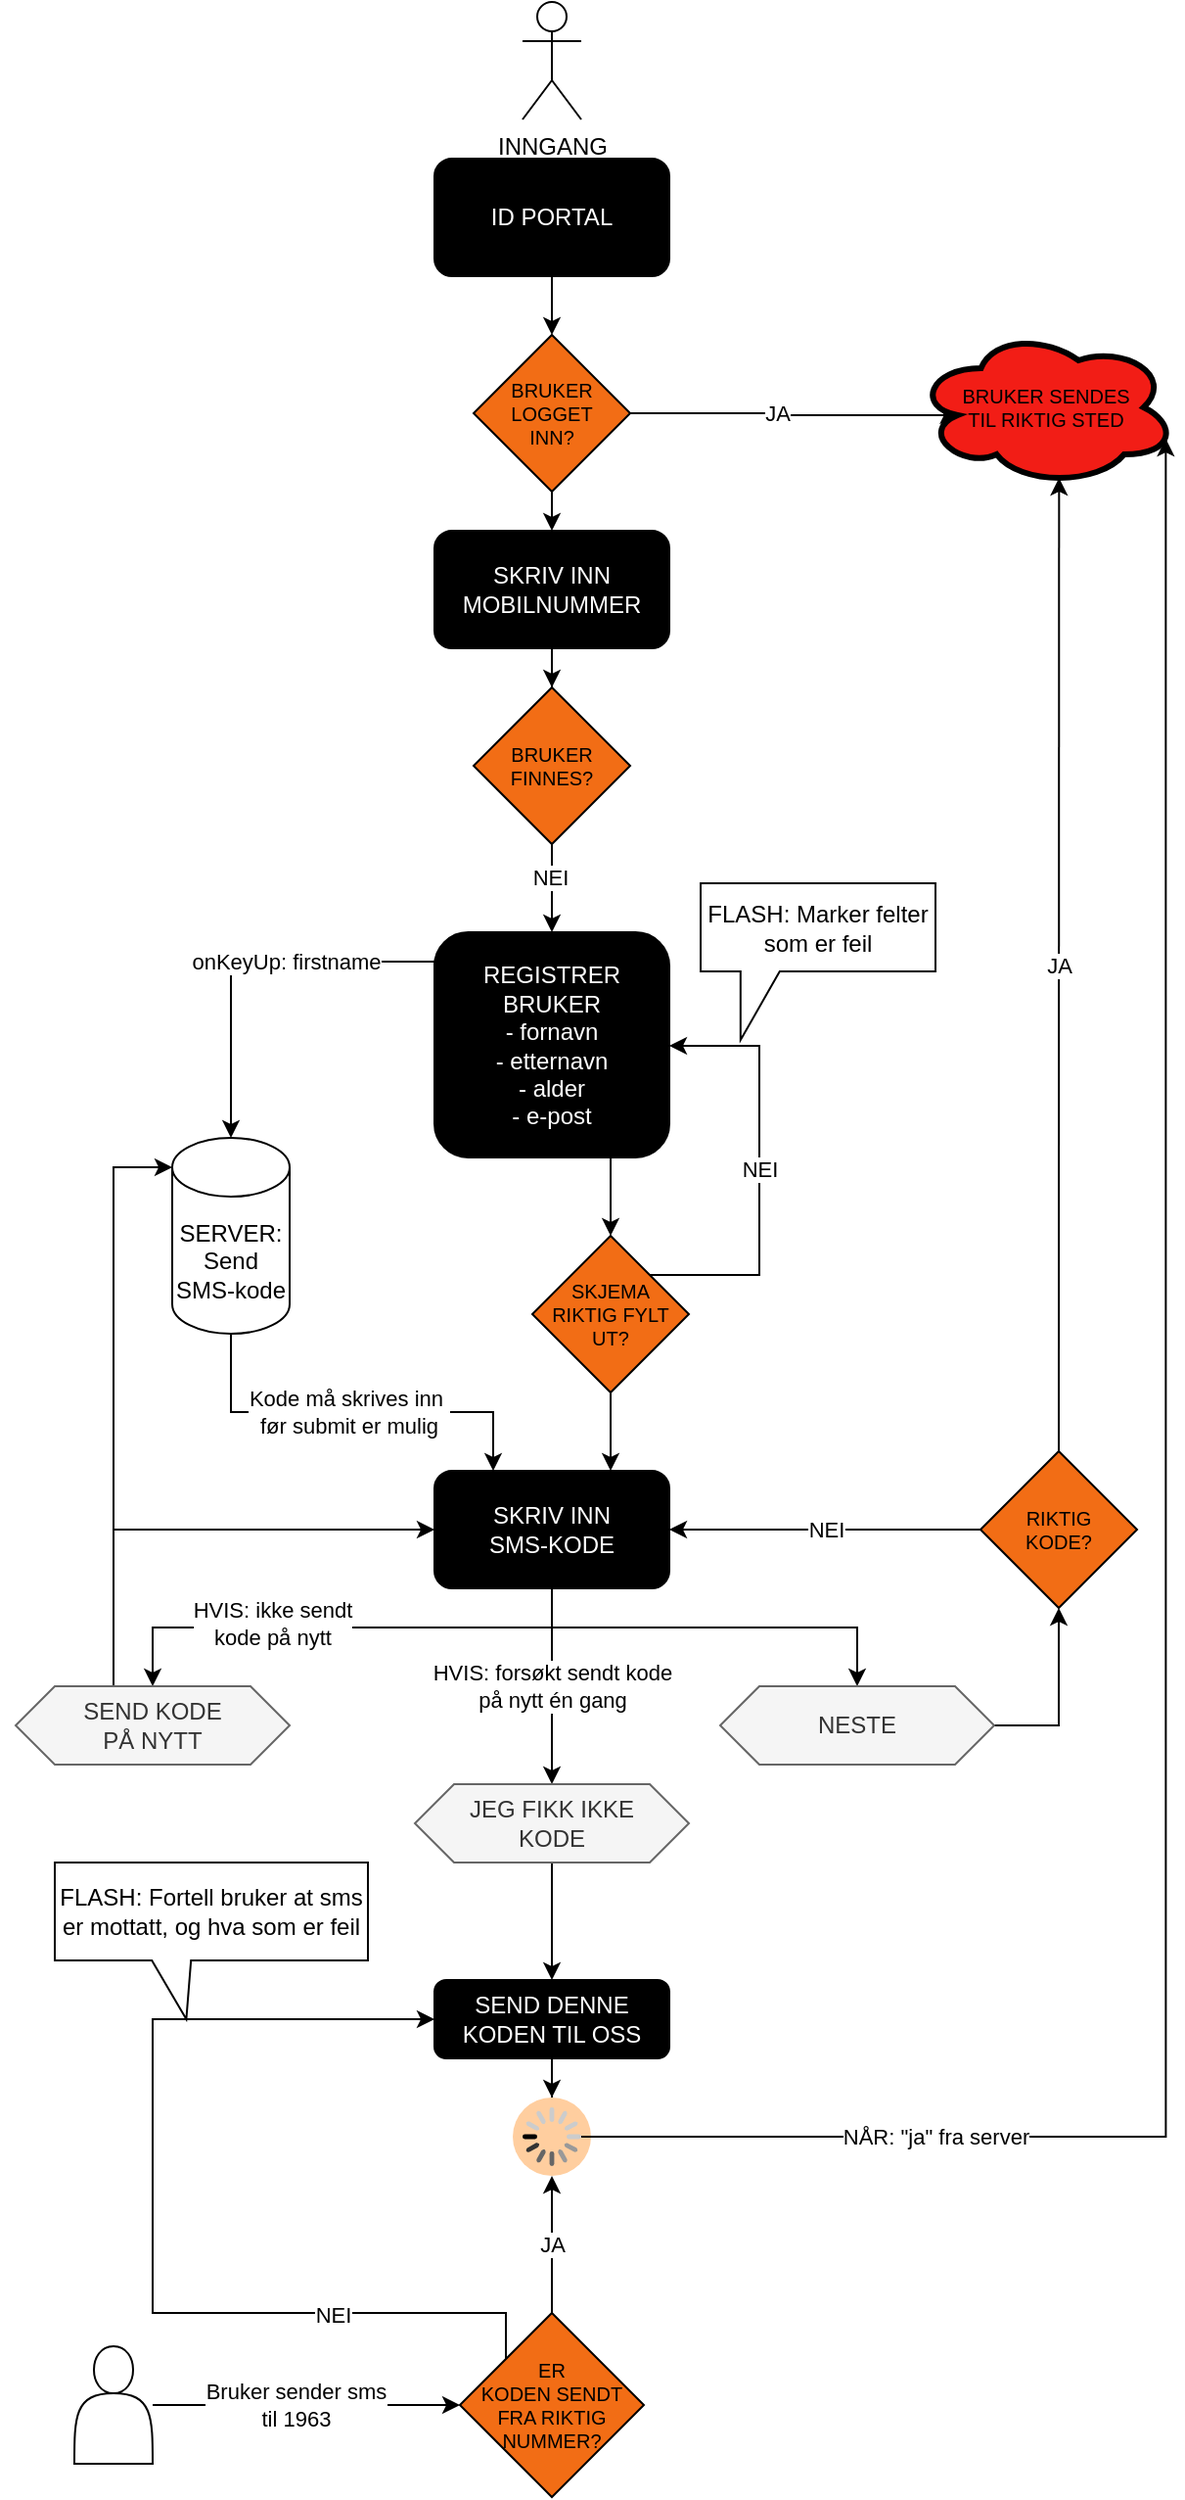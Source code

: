 <mxfile version="13.8.1" type="github"><diagram id="C5RBs43oDa-KdzZeNtuy" name="Page-1"><mxGraphModel dx="1426" dy="923" grid="1" gridSize="10" guides="1" tooltips="1" connect="1" arrows="1" fold="1" page="1" pageScale="1" pageWidth="827" pageHeight="1169" math="0" shadow="0"><root><mxCell id="WIyWlLk6GJQsqaUBKTNV-0"/><mxCell id="WIyWlLk6GJQsqaUBKTNV-1" parent="WIyWlLk6GJQsqaUBKTNV-0"/><mxCell id="LQAPjIoQzjlSNyYn9Grb-9" style="edgeStyle=orthogonalEdgeStyle;rounded=0;orthogonalLoop=1;jettySize=auto;html=1;" edge="1" parent="WIyWlLk6GJQsqaUBKTNV-1" source="LQAPjIoQzjlSNyYn9Grb-0" target="LQAPjIoQzjlSNyYn9Grb-8"><mxGeometry relative="1" as="geometry"/></mxCell><mxCell id="LQAPjIoQzjlSNyYn9Grb-0" value="ID PORTAL" style="rounded=1;whiteSpace=wrap;html=1;fillColor=#000000;fontColor=#FFFFFF;" vertex="1" parent="WIyWlLk6GJQsqaUBKTNV-1"><mxGeometry x="354" y="160" width="120" height="60" as="geometry"/></mxCell><mxCell id="LQAPjIoQzjlSNyYn9Grb-6" value="INNGANG" style="shape=umlActor;verticalLabelPosition=bottom;verticalAlign=top;html=1;outlineConnect=0;" vertex="1" parent="WIyWlLk6GJQsqaUBKTNV-1"><mxGeometry x="399" y="80" width="30" height="60" as="geometry"/></mxCell><mxCell id="LQAPjIoQzjlSNyYn9Grb-11" style="edgeStyle=orthogonalEdgeStyle;rounded=0;orthogonalLoop=1;jettySize=auto;html=1;exitX=1;exitY=0.5;exitDx=0;exitDy=0;entryX=0.16;entryY=0.55;entryDx=0;entryDy=0;entryPerimeter=0;" edge="1" parent="WIyWlLk6GJQsqaUBKTNV-1" source="LQAPjIoQzjlSNyYn9Grb-8" target="LQAPjIoQzjlSNyYn9Grb-10"><mxGeometry relative="1" as="geometry"/></mxCell><mxCell id="LQAPjIoQzjlSNyYn9Grb-12" value="JA" style="edgeLabel;html=1;align=center;verticalAlign=middle;resizable=0;points=[];" vertex="1" connectable="0" parent="LQAPjIoQzjlSNyYn9Grb-11"><mxGeometry x="-0.099" y="1" relative="1" as="geometry"><mxPoint as="offset"/></mxGeometry></mxCell><mxCell id="LQAPjIoQzjlSNyYn9Grb-14" style="edgeStyle=orthogonalEdgeStyle;rounded=0;orthogonalLoop=1;jettySize=auto;html=1;exitX=0.5;exitY=1;exitDx=0;exitDy=0;entryX=0.5;entryY=0;entryDx=0;entryDy=0;" edge="1" parent="WIyWlLk6GJQsqaUBKTNV-1" source="LQAPjIoQzjlSNyYn9Grb-8" target="LQAPjIoQzjlSNyYn9Grb-13"><mxGeometry relative="1" as="geometry"/></mxCell><mxCell id="LQAPjIoQzjlSNyYn9Grb-8" value="BRUKER LOGGET&lt;br&gt;INN?" style="rhombus;whiteSpace=wrap;html=1;fillColor=#F26D15;fontSize=10;spacing=4;" vertex="1" parent="WIyWlLk6GJQsqaUBKTNV-1"><mxGeometry x="374" y="250" width="80" height="80" as="geometry"/></mxCell><mxCell id="LQAPjIoQzjlSNyYn9Grb-10" value="&lt;font color=&quot;#000000&quot;&gt;BRUKER SENDES TIL RIKTIG STED&lt;/font&gt;" style="ellipse;shape=cloud;whiteSpace=wrap;html=1;strokeWidth=3;fontSize=10;fontColor=#F26D15;align=center;spacing=13;spacingLeft=5;spacingRight=5;fillColor=#F21D16;" vertex="1" parent="WIyWlLk6GJQsqaUBKTNV-1"><mxGeometry x="600" y="247" width="133" height="80" as="geometry"/></mxCell><mxCell id="LQAPjIoQzjlSNyYn9Grb-16" style="edgeStyle=orthogonalEdgeStyle;rounded=0;orthogonalLoop=1;jettySize=auto;html=1;entryX=0.5;entryY=0;entryDx=0;entryDy=0;" edge="1" parent="WIyWlLk6GJQsqaUBKTNV-1" source="LQAPjIoQzjlSNyYn9Grb-13" target="LQAPjIoQzjlSNyYn9Grb-15"><mxGeometry relative="1" as="geometry"/></mxCell><mxCell id="LQAPjIoQzjlSNyYn9Grb-13" value="SKRIV INN MOBILNUMMER" style="rounded=1;whiteSpace=wrap;html=1;fillColor=#000000;fontColor=#FFFFFF;" vertex="1" parent="WIyWlLk6GJQsqaUBKTNV-1"><mxGeometry x="354" y="350" width="120" height="60" as="geometry"/></mxCell><mxCell id="LQAPjIoQzjlSNyYn9Grb-18" style="edgeStyle=orthogonalEdgeStyle;rounded=0;orthogonalLoop=1;jettySize=auto;html=1;entryX=0.5;entryY=0;entryDx=0;entryDy=0;" edge="1" parent="WIyWlLk6GJQsqaUBKTNV-1" source="LQAPjIoQzjlSNyYn9Grb-15" target="LQAPjIoQzjlSNyYn9Grb-17"><mxGeometry relative="1" as="geometry"/></mxCell><mxCell id="LQAPjIoQzjlSNyYn9Grb-19" value="NEI" style="edgeLabel;html=1;align=center;verticalAlign=middle;resizable=0;points=[];" vertex="1" connectable="0" parent="LQAPjIoQzjlSNyYn9Grb-18"><mxGeometry x="-0.247" y="-1" relative="1" as="geometry"><mxPoint as="offset"/></mxGeometry></mxCell><mxCell id="LQAPjIoQzjlSNyYn9Grb-15" value="BRUKER FINNES?" style="rhombus;whiteSpace=wrap;html=1;fillColor=#F26D15;fontSize=10;spacing=4;" vertex="1" parent="WIyWlLk6GJQsqaUBKTNV-1"><mxGeometry x="374" y="430" width="80" height="80" as="geometry"/></mxCell><mxCell id="LQAPjIoQzjlSNyYn9Grb-21" style="edgeStyle=orthogonalEdgeStyle;rounded=0;orthogonalLoop=1;jettySize=auto;html=1;exitX=0.75;exitY=1;exitDx=0;exitDy=0;" edge="1" parent="WIyWlLk6GJQsqaUBKTNV-1" source="LQAPjIoQzjlSNyYn9Grb-17" target="LQAPjIoQzjlSNyYn9Grb-20"><mxGeometry relative="1" as="geometry"/></mxCell><mxCell id="LQAPjIoQzjlSNyYn9Grb-26" value="onKeyUp: firstname" style="edgeStyle=orthogonalEdgeStyle;rounded=0;orthogonalLoop=1;jettySize=auto;html=1;exitX=0;exitY=0.5;exitDx=0;exitDy=0;" edge="1" parent="WIyWlLk6GJQsqaUBKTNV-1" source="LQAPjIoQzjlSNyYn9Grb-17" target="LQAPjIoQzjlSNyYn9Grb-25"><mxGeometry relative="1" as="geometry"><Array as="points"><mxPoint x="354" y="570"/><mxPoint x="250" y="570"/></Array></mxGeometry></mxCell><mxCell id="LQAPjIoQzjlSNyYn9Grb-17" value="REGISTRER BRUKER&lt;br&gt;- fornavn&lt;br&gt;- etternavn&lt;br&gt;- alder&lt;br&gt;- e-post" style="rounded=1;whiteSpace=wrap;html=1;fillColor=#000000;fontColor=#FFFFFF;" vertex="1" parent="WIyWlLk6GJQsqaUBKTNV-1"><mxGeometry x="354" y="555" width="120" height="115" as="geometry"/></mxCell><mxCell id="LQAPjIoQzjlSNyYn9Grb-22" value="NEI" style="edgeStyle=orthogonalEdgeStyle;rounded=0;orthogonalLoop=1;jettySize=auto;html=1;entryX=1;entryY=0.5;entryDx=0;entryDy=0;exitX=1;exitY=0;exitDx=0;exitDy=0;" edge="1" parent="WIyWlLk6GJQsqaUBKTNV-1" source="LQAPjIoQzjlSNyYn9Grb-20" target="LQAPjIoQzjlSNyYn9Grb-17"><mxGeometry relative="1" as="geometry"><Array as="points"><mxPoint x="520" y="730"/><mxPoint x="520" y="613"/><mxPoint x="474" y="613"/></Array></mxGeometry></mxCell><mxCell id="LQAPjIoQzjlSNyYn9Grb-33" style="edgeStyle=orthogonalEdgeStyle;rounded=0;orthogonalLoop=1;jettySize=auto;html=1;entryX=0.75;entryY=0;entryDx=0;entryDy=0;" edge="1" parent="WIyWlLk6GJQsqaUBKTNV-1" source="LQAPjIoQzjlSNyYn9Grb-20" target="LQAPjIoQzjlSNyYn9Grb-32"><mxGeometry relative="1" as="geometry"/></mxCell><mxCell id="LQAPjIoQzjlSNyYn9Grb-20" value="SKJEMA&lt;br&gt;RIKTIG FYLT&lt;br&gt;UT?&lt;br&gt;" style="rhombus;whiteSpace=wrap;html=1;fillColor=#F26D15;fontSize=10;spacing=4;" vertex="1" parent="WIyWlLk6GJQsqaUBKTNV-1"><mxGeometry x="404" y="710" width="80" height="80" as="geometry"/></mxCell><mxCell id="LQAPjIoQzjlSNyYn9Grb-23" value="FLASH: Marker felter som er feil" style="shape=callout;whiteSpace=wrap;html=1;perimeter=calloutPerimeter;position2=0.17;size=35;position=0.17;" vertex="1" parent="WIyWlLk6GJQsqaUBKTNV-1"><mxGeometry x="490" y="530" width="120" height="80" as="geometry"/></mxCell><mxCell id="LQAPjIoQzjlSNyYn9Grb-28" style="edgeStyle=orthogonalEdgeStyle;rounded=0;orthogonalLoop=1;jettySize=auto;html=1;exitX=0.5;exitY=1;exitDx=0;exitDy=0;exitPerimeter=0;entryX=0.25;entryY=0;entryDx=0;entryDy=0;" edge="1" parent="WIyWlLk6GJQsqaUBKTNV-1" source="LQAPjIoQzjlSNyYn9Grb-25" target="LQAPjIoQzjlSNyYn9Grb-32"><mxGeometry relative="1" as="geometry"><mxPoint x="190" y="810" as="targetPoint"/><Array as="points"><mxPoint x="250" y="800"/><mxPoint x="384" y="800"/></Array></mxGeometry></mxCell><mxCell id="LQAPjIoQzjlSNyYn9Grb-29" value="Kode må skrives inn&amp;nbsp;&lt;br&gt;før submit er mulig" style="edgeLabel;html=1;align=center;verticalAlign=middle;resizable=0;points=[];" vertex="1" connectable="0" parent="LQAPjIoQzjlSNyYn9Grb-28"><mxGeometry x="0.021" y="-1" relative="1" as="geometry"><mxPoint x="-4.17" y="-1" as="offset"/></mxGeometry></mxCell><mxCell id="LQAPjIoQzjlSNyYn9Grb-25" value="SERVER:&lt;br&gt;Send SMS-kode" style="shape=cylinder3;whiteSpace=wrap;html=1;boundedLbl=1;backgroundOutline=1;size=15;" vertex="1" parent="WIyWlLk6GJQsqaUBKTNV-1"><mxGeometry x="220" y="660" width="60" height="100" as="geometry"/></mxCell><mxCell id="LQAPjIoQzjlSNyYn9Grb-37" style="edgeStyle=orthogonalEdgeStyle;rounded=0;orthogonalLoop=1;jettySize=auto;html=1;entryX=0.5;entryY=0;entryDx=0;entryDy=0;" edge="1" parent="WIyWlLk6GJQsqaUBKTNV-1" source="LQAPjIoQzjlSNyYn9Grb-32" target="LQAPjIoQzjlSNyYn9Grb-36"><mxGeometry relative="1" as="geometry"><Array as="points"><mxPoint x="414" y="910"/><mxPoint x="570" y="910"/></Array></mxGeometry></mxCell><mxCell id="LQAPjIoQzjlSNyYn9Grb-40" style="edgeStyle=orthogonalEdgeStyle;rounded=0;orthogonalLoop=1;jettySize=auto;html=1;entryX=0.5;entryY=0;entryDx=0;entryDy=0;" edge="1" parent="WIyWlLk6GJQsqaUBKTNV-1" source="LQAPjIoQzjlSNyYn9Grb-32" target="LQAPjIoQzjlSNyYn9Grb-35"><mxGeometry relative="1" as="geometry"><Array as="points"><mxPoint x="414" y="910"/><mxPoint x="210" y="910"/></Array></mxGeometry></mxCell><mxCell id="LQAPjIoQzjlSNyYn9Grb-46" value="HVIS: ikke sendt&lt;br&gt;kode på nytt" style="edgeLabel;html=1;align=center;verticalAlign=middle;resizable=0;points=[];" vertex="1" connectable="0" parent="LQAPjIoQzjlSNyYn9Grb-40"><mxGeometry x="0.155" y="-2" relative="1" as="geometry"><mxPoint x="-16.5" as="offset"/></mxGeometry></mxCell><mxCell id="LQAPjIoQzjlSNyYn9Grb-45" value="HVIS: forsøkt sendt kode&lt;br&gt;på nytt én gang" style="edgeStyle=orthogonalEdgeStyle;rounded=0;orthogonalLoop=1;jettySize=auto;html=1;entryX=0.5;entryY=0;entryDx=0;entryDy=0;" edge="1" parent="WIyWlLk6GJQsqaUBKTNV-1" source="LQAPjIoQzjlSNyYn9Grb-32" target="LQAPjIoQzjlSNyYn9Grb-44"><mxGeometry relative="1" as="geometry"><mxPoint as="offset"/></mxGeometry></mxCell><mxCell id="LQAPjIoQzjlSNyYn9Grb-32" value="SKRIV INN&lt;br&gt;SMS-KODE" style="rounded=1;whiteSpace=wrap;html=1;fillColor=#000000;fontColor=#FFFFFF;" vertex="1" parent="WIyWlLk6GJQsqaUBKTNV-1"><mxGeometry x="354" y="830" width="120" height="60" as="geometry"/></mxCell><mxCell id="LQAPjIoQzjlSNyYn9Grb-39" value="JA" style="edgeStyle=orthogonalEdgeStyle;rounded=0;orthogonalLoop=1;jettySize=auto;html=1;exitX=0.5;exitY=0;exitDx=0;exitDy=0;entryX=0.55;entryY=0.95;entryDx=0;entryDy=0;entryPerimeter=0;" edge="1" parent="WIyWlLk6GJQsqaUBKTNV-1" source="LQAPjIoQzjlSNyYn9Grb-34" target="LQAPjIoQzjlSNyYn9Grb-10"><mxGeometry relative="1" as="geometry"><Array as="points"><mxPoint x="673" y="820"/></Array></mxGeometry></mxCell><mxCell id="LQAPjIoQzjlSNyYn9Grb-47" value="NEI" style="edgeStyle=orthogonalEdgeStyle;rounded=0;orthogonalLoop=1;jettySize=auto;html=1;" edge="1" parent="WIyWlLk6GJQsqaUBKTNV-1" source="LQAPjIoQzjlSNyYn9Grb-34" target="LQAPjIoQzjlSNyYn9Grb-32"><mxGeometry relative="1" as="geometry"/></mxCell><mxCell id="LQAPjIoQzjlSNyYn9Grb-34" value="RIKTIG&lt;br&gt;KODE?" style="rhombus;whiteSpace=wrap;html=1;fillColor=#F26D15;fontSize=10;spacing=4;" vertex="1" parent="WIyWlLk6GJQsqaUBKTNV-1"><mxGeometry x="633" y="820" width="80" height="80" as="geometry"/></mxCell><mxCell id="LQAPjIoQzjlSNyYn9Grb-41" style="edgeStyle=orthogonalEdgeStyle;rounded=0;orthogonalLoop=1;jettySize=auto;html=1;entryX=0;entryY=0.5;entryDx=0;entryDy=0;" edge="1" parent="WIyWlLk6GJQsqaUBKTNV-1" source="LQAPjIoQzjlSNyYn9Grb-35" target="LQAPjIoQzjlSNyYn9Grb-32"><mxGeometry relative="1" as="geometry"><Array as="points"><mxPoint x="190" y="860"/></Array></mxGeometry></mxCell><mxCell id="LQAPjIoQzjlSNyYn9Grb-42" style="edgeStyle=orthogonalEdgeStyle;rounded=0;orthogonalLoop=1;jettySize=auto;html=1;exitX=0;exitY=0.5;exitDx=0;exitDy=0;entryX=0;entryY=0;entryDx=0;entryDy=15;entryPerimeter=0;" edge="1" parent="WIyWlLk6GJQsqaUBKTNV-1" source="LQAPjIoQzjlSNyYn9Grb-35" target="LQAPjIoQzjlSNyYn9Grb-25"><mxGeometry relative="1" as="geometry"><Array as="points"><mxPoint x="190" y="675"/></Array></mxGeometry></mxCell><mxCell id="LQAPjIoQzjlSNyYn9Grb-35" value="SEND KODE&lt;br&gt;PÅ NYTT" style="shape=hexagon;perimeter=hexagonPerimeter2;whiteSpace=wrap;html=1;fixedSize=1;fillColor=#f5f5f5;strokeColor=#666666;fontColor=#333333;" vertex="1" parent="WIyWlLk6GJQsqaUBKTNV-1"><mxGeometry x="140" y="940" width="140" height="40" as="geometry"/></mxCell><mxCell id="LQAPjIoQzjlSNyYn9Grb-38" style="edgeStyle=orthogonalEdgeStyle;rounded=0;orthogonalLoop=1;jettySize=auto;html=1;exitX=1;exitY=0.5;exitDx=0;exitDy=0;" edge="1" parent="WIyWlLk6GJQsqaUBKTNV-1" source="LQAPjIoQzjlSNyYn9Grb-36" target="LQAPjIoQzjlSNyYn9Grb-34"><mxGeometry relative="1" as="geometry"/></mxCell><mxCell id="LQAPjIoQzjlSNyYn9Grb-36" value="NESTE" style="shape=hexagon;perimeter=hexagonPerimeter2;whiteSpace=wrap;html=1;fixedSize=1;fillColor=#f5f5f5;strokeColor=#666666;fontColor=#333333;" vertex="1" parent="WIyWlLk6GJQsqaUBKTNV-1"><mxGeometry x="500" y="940" width="140" height="40" as="geometry"/></mxCell><mxCell id="LQAPjIoQzjlSNyYn9Grb-49" style="edgeStyle=orthogonalEdgeStyle;rounded=0;orthogonalLoop=1;jettySize=auto;html=1;" edge="1" parent="WIyWlLk6GJQsqaUBKTNV-1" source="LQAPjIoQzjlSNyYn9Grb-44" target="LQAPjIoQzjlSNyYn9Grb-48"><mxGeometry relative="1" as="geometry"/></mxCell><mxCell id="LQAPjIoQzjlSNyYn9Grb-44" value="JEG FIKK IKKE&lt;br&gt;KODE" style="shape=hexagon;perimeter=hexagonPerimeter2;whiteSpace=wrap;html=1;fixedSize=1;fillColor=#f5f5f5;strokeColor=#666666;fontColor=#333333;" vertex="1" parent="WIyWlLk6GJQsqaUBKTNV-1"><mxGeometry x="344" y="990" width="140" height="40" as="geometry"/></mxCell><mxCell id="LQAPjIoQzjlSNyYn9Grb-65" style="edgeStyle=orthogonalEdgeStyle;rounded=0;orthogonalLoop=1;jettySize=auto;html=1;" edge="1" parent="WIyWlLk6GJQsqaUBKTNV-1" source="LQAPjIoQzjlSNyYn9Grb-48" target="LQAPjIoQzjlSNyYn9Grb-60"><mxGeometry relative="1" as="geometry"/></mxCell><mxCell id="LQAPjIoQzjlSNyYn9Grb-48" value="SEND DENNE KODEN TIL OSS" style="rounded=1;whiteSpace=wrap;html=1;fillColor=#000000;fontColor=#FFFFFF;" vertex="1" parent="WIyWlLk6GJQsqaUBKTNV-1"><mxGeometry x="354" y="1090" width="120" height="40" as="geometry"/></mxCell><mxCell id="LQAPjIoQzjlSNyYn9Grb-63" value="JA" style="edgeStyle=orthogonalEdgeStyle;rounded=0;orthogonalLoop=1;jettySize=auto;html=1;" edge="1" parent="WIyWlLk6GJQsqaUBKTNV-1" source="LQAPjIoQzjlSNyYn9Grb-51"><mxGeometry relative="1" as="geometry"><mxPoint x="414" y="1190" as="targetPoint"/></mxGeometry></mxCell><mxCell id="LQAPjIoQzjlSNyYn9Grb-69" style="edgeStyle=orthogonalEdgeStyle;rounded=0;orthogonalLoop=1;jettySize=auto;html=1;exitX=0;exitY=0;exitDx=0;exitDy=0;entryX=0;entryY=0.5;entryDx=0;entryDy=0;" edge="1" parent="WIyWlLk6GJQsqaUBKTNV-1" source="LQAPjIoQzjlSNyYn9Grb-51" target="LQAPjIoQzjlSNyYn9Grb-48"><mxGeometry relative="1" as="geometry"><Array as="points"><mxPoint x="390" y="1260"/><mxPoint x="210" y="1260"/><mxPoint x="210" y="1110"/></Array></mxGeometry></mxCell><mxCell id="LQAPjIoQzjlSNyYn9Grb-71" value="NEI" style="edgeLabel;html=1;align=center;verticalAlign=middle;resizable=0;points=[];" vertex="1" connectable="0" parent="LQAPjIoQzjlSNyYn9Grb-69"><mxGeometry x="-0.55" y="1" relative="1" as="geometry"><mxPoint as="offset"/></mxGeometry></mxCell><mxCell id="LQAPjIoQzjlSNyYn9Grb-51" value="ER&lt;br&gt;KODEN SENDT&lt;br&gt;FRA RIKTIG&lt;br&gt;NUMMER?" style="rhombus;whiteSpace=wrap;html=1;fillColor=#F26D15;fontSize=10;spacing=4;" vertex="1" parent="WIyWlLk6GJQsqaUBKTNV-1"><mxGeometry x="367" y="1260" width="94" height="94" as="geometry"/></mxCell><mxCell id="LQAPjIoQzjlSNyYn9Grb-66" style="edgeStyle=orthogonalEdgeStyle;rounded=0;orthogonalLoop=1;jettySize=auto;html=1;entryX=0;entryY=0.5;entryDx=0;entryDy=0;" edge="1" parent="WIyWlLk6GJQsqaUBKTNV-1" source="LQAPjIoQzjlSNyYn9Grb-57" target="LQAPjIoQzjlSNyYn9Grb-51"><mxGeometry relative="1" as="geometry"/></mxCell><mxCell id="LQAPjIoQzjlSNyYn9Grb-67" value="Bruker sender sms&lt;br&gt;til 1963" style="edgeLabel;html=1;align=center;verticalAlign=middle;resizable=0;points=[];" vertex="1" connectable="0" parent="LQAPjIoQzjlSNyYn9Grb-66"><mxGeometry x="-0.074" relative="1" as="geometry"><mxPoint as="offset"/></mxGeometry></mxCell><mxCell id="LQAPjIoQzjlSNyYn9Grb-57" value="" style="shape=actor;whiteSpace=wrap;html=1;" vertex="1" parent="WIyWlLk6GJQsqaUBKTNV-1"><mxGeometry x="170" y="1277" width="40" height="60" as="geometry"/></mxCell><mxCell id="LQAPjIoQzjlSNyYn9Grb-62" value="" style="group" vertex="1" connectable="0" parent="WIyWlLk6GJQsqaUBKTNV-1"><mxGeometry x="394" y="1150" width="40" height="40" as="geometry"/></mxCell><mxCell id="LQAPjIoQzjlSNyYn9Grb-60" value="" style="rounded=1;whiteSpace=wrap;html=1;strokeColor=none;arcSize=50;fillColor=#FFCE9F;" vertex="1" parent="LQAPjIoQzjlSNyYn9Grb-62"><mxGeometry width="40" height="40" as="geometry"/></mxCell><mxCell id="LQAPjIoQzjlSNyYn9Grb-58" value="" style="html=1;verticalLabelPosition=bottom;labelBackgroundColor=#ffffff;verticalAlign=top;shadow=0;dashed=0;strokeWidth=2;shape=mxgraph.ios7.misc.loading_circle;" vertex="1" parent="LQAPjIoQzjlSNyYn9Grb-62"><mxGeometry x="5" y="5" width="30" height="30" as="geometry"/></mxCell><mxCell id="LQAPjIoQzjlSNyYn9Grb-64" value="NÅR: &quot;ja&quot; fra server" style="edgeStyle=orthogonalEdgeStyle;rounded=0;orthogonalLoop=1;jettySize=auto;html=1;entryX=0.96;entryY=0.7;entryDx=0;entryDy=0;entryPerimeter=0;" edge="1" parent="WIyWlLk6GJQsqaUBKTNV-1" source="LQAPjIoQzjlSNyYn9Grb-58" target="LQAPjIoQzjlSNyYn9Grb-10"><mxGeometry x="-0.69" relative="1" as="geometry"><mxPoint x="740" y="1170" as="targetPoint"/><mxPoint as="offset"/></mxGeometry></mxCell><mxCell id="LQAPjIoQzjlSNyYn9Grb-70" value="FLASH: Fortell bruker at sms er mottatt, og hva som er feil" style="shape=callout;whiteSpace=wrap;html=1;perimeter=calloutPerimeter;position2=0.42;size=30;position=0.31;base=20;" vertex="1" parent="WIyWlLk6GJQsqaUBKTNV-1"><mxGeometry x="160" y="1030" width="160" height="80" as="geometry"/></mxCell></root></mxGraphModel></diagram></mxfile>